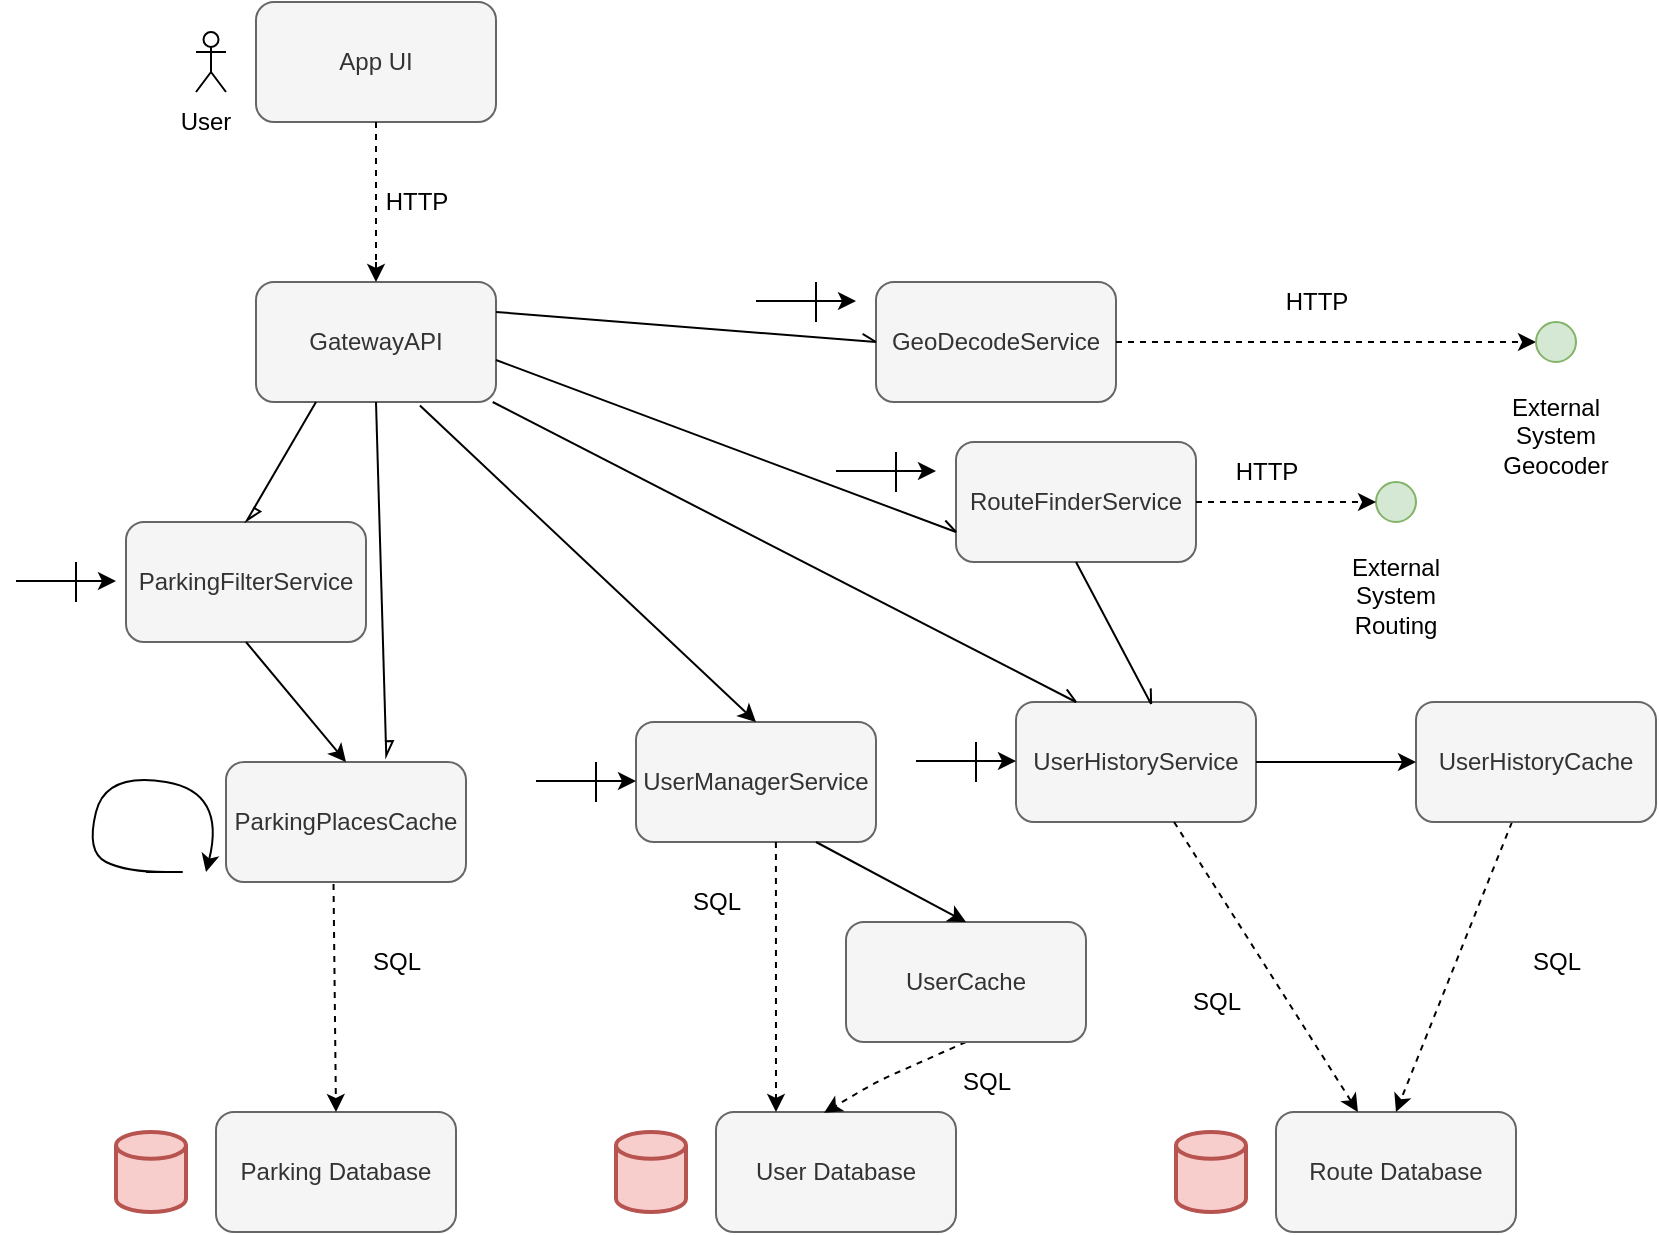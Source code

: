 <mxfile version="13.10.4" type="device"><diagram id="x91oLcfpXsFJwtEL_hC8" name="Page-1"><mxGraphModel dx="1038" dy="548" grid="1" gridSize="10" guides="1" tooltips="1" connect="1" arrows="1" fold="1" page="1" pageScale="1" pageWidth="850" pageHeight="1100" math="0" shadow="0"><root><mxCell id="0"/><mxCell id="1" parent="0"/><mxCell id="95CCBzfVwX5Ygp03P0Qw-1" value="" style="group" parent="1" vertex="1" connectable="0"><mxGeometry x="695" y="320" width="20" height="65" as="geometry"/></mxCell><mxCell id="95CCBzfVwX5Ygp03P0Qw-2" value="" style="ellipse;whiteSpace=wrap;html=1;aspect=fixed;fillColor=#d5e8d4;strokeColor=#82b366;" parent="95CCBzfVwX5Ygp03P0Qw-1" vertex="1"><mxGeometry width="20" height="20" as="geometry"/></mxCell><mxCell id="95CCBzfVwX5Ygp03P0Qw-3" value="External System Routing" style="text;html=1;strokeColor=none;fillColor=none;align=center;verticalAlign=middle;whiteSpace=wrap;rounded=0;" parent="95CCBzfVwX5Ygp03P0Qw-1" vertex="1"><mxGeometry x="2" y="48.75" width="16" height="16.25" as="geometry"/></mxCell><mxCell id="95CCBzfVwX5Ygp03P0Qw-5" value="" style="group" parent="1" vertex="1" connectable="0"><mxGeometry x="95" y="80" width="160" height="80" as="geometry"/></mxCell><mxCell id="95CCBzfVwX5Ygp03P0Qw-7" value="" style="group" parent="95CCBzfVwX5Ygp03P0Qw-5" vertex="1" connectable="0"><mxGeometry x="-5" width="165" height="80" as="geometry"/></mxCell><mxCell id="95CCBzfVwX5Ygp03P0Qw-9" value="User" style="text;html=1;strokeColor=none;fillColor=none;align=center;verticalAlign=middle;whiteSpace=wrap;rounded=0;" parent="95CCBzfVwX5Ygp03P0Qw-7" vertex="1"><mxGeometry y="40" width="40" height="40" as="geometry"/></mxCell><mxCell id="95CCBzfVwX5Ygp03P0Qw-60" value="" style="group" parent="95CCBzfVwX5Ygp03P0Qw-7" vertex="1" connectable="0"><mxGeometry x="15" width="150" height="60" as="geometry"/></mxCell><mxCell id="95CCBzfVwX5Ygp03P0Qw-8" value="App UI" style="rounded=1;whiteSpace=wrap;html=1;fillColor=#f5f5f5;strokeColor=#666666;fontColor=#333333;" parent="95CCBzfVwX5Ygp03P0Qw-60" vertex="1"><mxGeometry x="30" width="120" height="60" as="geometry"/></mxCell><mxCell id="95CCBzfVwX5Ygp03P0Qw-56" value="" style="shape=umlActor;verticalLabelPosition=bottom;verticalAlign=top;html=1;outlineConnect=0;" parent="95CCBzfVwX5Ygp03P0Qw-60" vertex="1"><mxGeometry y="15" width="15" height="30" as="geometry"/></mxCell><mxCell id="95CCBzfVwX5Ygp03P0Qw-10" value="ParkingPlacesCache" style="rounded=1;whiteSpace=wrap;html=1;fillColor=#f5f5f5;strokeColor=#666666;fontColor=#333333;" parent="1" vertex="1"><mxGeometry x="120" y="460" width="120" height="60" as="geometry"/></mxCell><mxCell id="95CCBzfVwX5Ygp03P0Qw-11" value="RouteFinderService" style="rounded=1;whiteSpace=wrap;html=1;fillColor=#f5f5f5;strokeColor=#666666;fontColor=#333333;" parent="1" vertex="1"><mxGeometry x="485" y="300" width="120" height="60" as="geometry"/></mxCell><mxCell id="95CCBzfVwX5Ygp03P0Qw-12" value="ParkingFilterService" style="rounded=1;whiteSpace=wrap;html=1;fillColor=#f5f5f5;strokeColor=#666666;fontColor=#333333;" parent="1" vertex="1"><mxGeometry x="70" y="340" width="120" height="60" as="geometry"/></mxCell><mxCell id="95CCBzfVwX5Ygp03P0Qw-13" value="UserManagerService" style="rounded=1;whiteSpace=wrap;html=1;fillColor=#f5f5f5;strokeColor=#666666;fontColor=#333333;" parent="1" vertex="1"><mxGeometry x="325" y="440" width="120" height="60" as="geometry"/></mxCell><mxCell id="95CCBzfVwX5Ygp03P0Qw-14" value="UserHistoryService" style="rounded=1;whiteSpace=wrap;html=1;fillColor=#f5f5f5;strokeColor=#666666;fontColor=#333333;" parent="1" vertex="1"><mxGeometry x="515" y="430" width="120" height="60" as="geometry"/></mxCell><mxCell id="95CCBzfVwX5Ygp03P0Qw-15" value="GeoDecodeService" style="rounded=1;whiteSpace=wrap;html=1;fillColor=#f5f5f5;strokeColor=#666666;fontColor=#333333;" parent="1" vertex="1"><mxGeometry x="445" y="220" width="120" height="60" as="geometry"/></mxCell><mxCell id="95CCBzfVwX5Ygp03P0Qw-16" value="GatewayAPI" style="rounded=1;whiteSpace=wrap;html=1;fillColor=#f5f5f5;strokeColor=#666666;fontColor=#333333;" parent="1" vertex="1"><mxGeometry x="135" y="220" width="120" height="60" as="geometry"/></mxCell><mxCell id="95CCBzfVwX5Ygp03P0Qw-22" value="" style="endArrow=classic;html=1;entryX=0.5;entryY=0;entryDx=0;entryDy=0;exitX=0.5;exitY=1;exitDx=0;exitDy=0;" parent="1" source="95CCBzfVwX5Ygp03P0Qw-12" target="95CCBzfVwX5Ygp03P0Qw-10" edge="1"><mxGeometry width="50" height="50" relative="1" as="geometry"><mxPoint x="115" y="410" as="sourcePoint"/><mxPoint x="475" y="410" as="targetPoint"/></mxGeometry></mxCell><mxCell id="95CCBzfVwX5Ygp03P0Qw-26" value="" style="group" parent="1" vertex="1" connectable="0"><mxGeometry x="65" y="635" width="170" height="60" as="geometry"/></mxCell><mxCell id="95CCBzfVwX5Ygp03P0Qw-27" value="" style="strokeWidth=2;html=1;shape=mxgraph.flowchart.database;whiteSpace=wrap;fillColor=#f8cecc;strokeColor=#b85450;" parent="95CCBzfVwX5Ygp03P0Qw-26" vertex="1"><mxGeometry y="10" width="35" height="40" as="geometry"/></mxCell><mxCell id="95CCBzfVwX5Ygp03P0Qw-28" value="Parking Database" style="rounded=1;whiteSpace=wrap;html=1;fillColor=#f5f5f5;strokeColor=#666666;fontColor=#333333;" parent="95CCBzfVwX5Ygp03P0Qw-26" vertex="1"><mxGeometry x="50" width="120" height="60" as="geometry"/></mxCell><mxCell id="95CCBzfVwX5Ygp03P0Qw-31" value="SQL" style="text;html=1;align=center;verticalAlign=middle;resizable=0;points=[];autosize=1;" parent="1" vertex="1"><mxGeometry x="480" y="610" width="40" height="20" as="geometry"/></mxCell><mxCell id="95CCBzfVwX5Ygp03P0Qw-35" value="" style="group" parent="1" vertex="1" connectable="0"><mxGeometry x="315" y="635" width="170" height="60" as="geometry"/></mxCell><mxCell id="95CCBzfVwX5Ygp03P0Qw-36" value="" style="strokeWidth=2;html=1;shape=mxgraph.flowchart.database;whiteSpace=wrap;fillColor=#f8cecc;strokeColor=#b85450;" parent="95CCBzfVwX5Ygp03P0Qw-35" vertex="1"><mxGeometry y="10" width="35" height="40" as="geometry"/></mxCell><mxCell id="95CCBzfVwX5Ygp03P0Qw-37" value="User Database" style="rounded=1;whiteSpace=wrap;html=1;fillColor=#f5f5f5;strokeColor=#666666;fontColor=#333333;" parent="95CCBzfVwX5Ygp03P0Qw-35" vertex="1"><mxGeometry x="50" width="120" height="60" as="geometry"/></mxCell><mxCell id="95CCBzfVwX5Ygp03P0Qw-38" value="" style="group" parent="1" vertex="1" connectable="0"><mxGeometry x="595" y="635" width="170" height="60" as="geometry"/></mxCell><mxCell id="95CCBzfVwX5Ygp03P0Qw-39" value="" style="strokeWidth=2;html=1;shape=mxgraph.flowchart.database;whiteSpace=wrap;fillColor=#f8cecc;strokeColor=#b85450;" parent="95CCBzfVwX5Ygp03P0Qw-38" vertex="1"><mxGeometry y="10" width="35" height="40" as="geometry"/></mxCell><mxCell id="95CCBzfVwX5Ygp03P0Qw-40" value="Route Database" style="rounded=1;whiteSpace=wrap;html=1;fillColor=#f5f5f5;strokeColor=#666666;fontColor=#333333;" parent="95CCBzfVwX5Ygp03P0Qw-38" vertex="1"><mxGeometry x="50" width="120" height="60" as="geometry"/></mxCell><mxCell id="95CCBzfVwX5Ygp03P0Qw-41" value="" style="endArrow=openAsync;html=1;entryX=0;entryY=0.75;entryDx=0;entryDy=0;endFill=0;" parent="1" target="95CCBzfVwX5Ygp03P0Qw-11" edge="1"><mxGeometry width="50" height="50" relative="1" as="geometry"><mxPoint x="255" y="259" as="sourcePoint"/><mxPoint x="475" y="410" as="targetPoint"/></mxGeometry></mxCell><mxCell id="95CCBzfVwX5Ygp03P0Qw-43" value="" style="endArrow=openAsync;html=1;entryX=0;entryY=0.5;entryDx=0;entryDy=0;exitX=1;exitY=0.25;exitDx=0;exitDy=0;endFill=0;" parent="1" source="95CCBzfVwX5Ygp03P0Qw-16" target="95CCBzfVwX5Ygp03P0Qw-15" edge="1"><mxGeometry width="50" height="50" relative="1" as="geometry"><mxPoint x="395" y="280" as="sourcePoint"/><mxPoint x="515" y="320" as="targetPoint"/><Array as="points"/></mxGeometry></mxCell><mxCell id="95CCBzfVwX5Ygp03P0Qw-45" value="" style="endArrow=openAsync;html=1;entryX=0.563;entryY=0.017;entryDx=0;entryDy=0;endFill=0;entryPerimeter=0;exitX=0.5;exitY=1;exitDx=0;exitDy=0;" parent="1" source="95CCBzfVwX5Ygp03P0Qw-11" target="95CCBzfVwX5Ygp03P0Qw-14" edge="1"><mxGeometry width="50" height="50" relative="1" as="geometry"><mxPoint x="540" y="352" as="sourcePoint"/><mxPoint x="705" y="480" as="targetPoint"/><Array as="points"/></mxGeometry></mxCell><mxCell id="95CCBzfVwX5Ygp03P0Qw-47" value="" style="endArrow=classic;html=1;entryX=0;entryY=0.5;entryDx=0;entryDy=0;exitX=1;exitY=0.5;exitDx=0;exitDy=0;dashed=1;" parent="1" source="95CCBzfVwX5Ygp03P0Qw-11" target="95CCBzfVwX5Ygp03P0Qw-2" edge="1"><mxGeometry width="50" height="50" relative="1" as="geometry"><mxPoint x="725" y="430" as="sourcePoint"/><mxPoint x="475" y="410" as="targetPoint"/></mxGeometry></mxCell><mxCell id="95CCBzfVwX5Ygp03P0Qw-50" value="" style="endArrow=classic;html=1;entryX=0.5;entryY=0;entryDx=0;entryDy=0;exitX=0.683;exitY=1.03;exitDx=0;exitDy=0;exitPerimeter=0;" parent="1" source="95CCBzfVwX5Ygp03P0Qw-16" target="95CCBzfVwX5Ygp03P0Qw-13" edge="1"><mxGeometry width="50" height="50" relative="1" as="geometry"><mxPoint x="275" y="390" as="sourcePoint"/><mxPoint x="425" y="430" as="targetPoint"/></mxGeometry></mxCell><mxCell id="95CCBzfVwX5Ygp03P0Qw-54" value="" style="group" parent="1" vertex="1" connectable="0"><mxGeometry x="195" y="210" height="10" as="geometry"/></mxCell><mxCell id="95CCBzfVwX5Ygp03P0Qw-52" value="" style="endArrow=none;dashed=1;html=1;exitX=0.5;exitY=1;exitDx=0;exitDy=0;" parent="95CCBzfVwX5Ygp03P0Qw-54" source="95CCBzfVwX5Ygp03P0Qw-8" edge="1"><mxGeometry width="50" height="50" relative="1" as="geometry"><mxPoint x="80" y="-90" as="sourcePoint"/><mxPoint as="targetPoint"/></mxGeometry></mxCell><mxCell id="95CCBzfVwX5Ygp03P0Qw-53" value="" style="endArrow=classic;html=1;" parent="95CCBzfVwX5Ygp03P0Qw-54" edge="1"><mxGeometry width="50" height="50" relative="1" as="geometry"><mxPoint as="sourcePoint"/><mxPoint y="10" as="targetPoint"/></mxGeometry></mxCell><mxCell id="95CCBzfVwX5Ygp03P0Qw-55" value="HTTP" style="text;html=1;align=center;verticalAlign=middle;resizable=0;points=[];autosize=1;" parent="1" vertex="1"><mxGeometry x="190" y="170" width="50" height="20" as="geometry"/></mxCell><mxCell id="95CCBzfVwX5Ygp03P0Qw-62" value="" style="endArrow=async;html=1;endFill=0;exitX=0.25;exitY=1;exitDx=0;exitDy=0;entryX=0.5;entryY=0;entryDx=0;entryDy=0;" parent="1" source="95CCBzfVwX5Ygp03P0Qw-16" target="95CCBzfVwX5Ygp03P0Qw-12" edge="1"><mxGeometry width="50" height="50" relative="1" as="geometry"><mxPoint x="190" y="490" as="sourcePoint"/><mxPoint x="240" y="440" as="targetPoint"/></mxGeometry></mxCell><mxCell id="95CCBzfVwX5Ygp03P0Qw-64" value="" style="endArrow=async;html=1;endFill=0;exitX=0.5;exitY=1;exitDx=0;exitDy=0;entryX=0.668;entryY=-0.037;entryDx=0;entryDy=0;entryPerimeter=0;" parent="1" source="95CCBzfVwX5Ygp03P0Qw-16" target="95CCBzfVwX5Ygp03P0Qw-10" edge="1"><mxGeometry width="50" height="50" relative="1" as="geometry"><mxPoint x="212.5" y="280" as="sourcePoint"/><mxPoint x="177.5" y="340" as="targetPoint"/></mxGeometry></mxCell><mxCell id="95CCBzfVwX5Ygp03P0Qw-65" value="" style="endArrow=classic;html=1;exitX=0.448;exitY=1.017;exitDx=0;exitDy=0;exitPerimeter=0;entryX=0.5;entryY=0;entryDx=0;entryDy=0;dashed=1;" parent="1" source="95CCBzfVwX5Ygp03P0Qw-10" target="95CCBzfVwX5Ygp03P0Qw-28" edge="1"><mxGeometry width="50" height="50" relative="1" as="geometry"><mxPoint x="455" y="480" as="sourcePoint"/><mxPoint x="505" y="430" as="targetPoint"/></mxGeometry></mxCell><mxCell id="95CCBzfVwX5Ygp03P0Qw-66" value="SQL" style="text;html=1;align=center;verticalAlign=middle;resizable=0;points=[];autosize=1;" parent="1" vertex="1"><mxGeometry x="185" y="550" width="40" height="20" as="geometry"/></mxCell><mxCell id="95CCBzfVwX5Ygp03P0Qw-67" value="" style="endArrow=classic;html=1;entryX=0;entryY=0.5;entryDx=0;entryDy=0;exitX=1;exitY=0.5;exitDx=0;exitDy=0;dashed=1;" parent="1" source="95CCBzfVwX5Ygp03P0Qw-15" target="95CCBzfVwX5Ygp03P0Qw-51" edge="1"><mxGeometry width="50" height="50" relative="1" as="geometry"><mxPoint x="675" y="262.5" as="sourcePoint"/><mxPoint x="760" y="277.5" as="targetPoint"/></mxGeometry></mxCell><mxCell id="95CCBzfVwX5Ygp03P0Qw-68" value="" style="group" parent="1" vertex="1" connectable="0"><mxGeometry x="775" y="240" width="20" height="65" as="geometry"/></mxCell><mxCell id="95CCBzfVwX5Ygp03P0Qw-4" value="External System Geocoder" style="text;html=1;strokeColor=none;fillColor=none;align=center;verticalAlign=middle;whiteSpace=wrap;rounded=0;" parent="95CCBzfVwX5Ygp03P0Qw-68" vertex="1"><mxGeometry x="2" y="49.706" width="16" height="15.294" as="geometry"/></mxCell><mxCell id="95CCBzfVwX5Ygp03P0Qw-51" value="" style="ellipse;whiteSpace=wrap;html=1;aspect=fixed;fillColor=#d5e8d4;strokeColor=#82b366;" parent="95CCBzfVwX5Ygp03P0Qw-68" vertex="1"><mxGeometry width="20" height="20" as="geometry"/></mxCell><mxCell id="95CCBzfVwX5Ygp03P0Qw-69" value="HTTP" style="text;html=1;align=center;verticalAlign=middle;resizable=0;points=[];autosize=1;" parent="1" vertex="1"><mxGeometry x="640" y="220" width="50" height="20" as="geometry"/></mxCell><mxCell id="95CCBzfVwX5Ygp03P0Qw-70" value="SQL" style="text;html=1;align=center;verticalAlign=middle;resizable=0;points=[];autosize=1;" parent="1" vertex="1"><mxGeometry x="765" y="550" width="40" height="20" as="geometry"/></mxCell><mxCell id="95CCBzfVwX5Ygp03P0Qw-71" value="" style="endArrow=classic;html=1;entryX=0.45;entryY=0.007;entryDx=0;entryDy=0;dashed=1;entryPerimeter=0;exitX=0.5;exitY=1;exitDx=0;exitDy=0;" parent="1" source="95CCBzfVwX5Ygp03P0Qw-84" target="95CCBzfVwX5Ygp03P0Qw-37" edge="1"><mxGeometry width="50" height="50" relative="1" as="geometry"><mxPoint x="375" y="540" as="sourcePoint"/><mxPoint x="376.24" y="653.98" as="targetPoint"/><Array as="points"><mxPoint x="445" y="620"/></Array></mxGeometry></mxCell><mxCell id="95CCBzfVwX5Ygp03P0Qw-73" value="" style="endArrow=classic;html=1;entryX=0.5;entryY=0;entryDx=0;entryDy=0;dashed=1;" parent="1" source="95CCBzfVwX5Ygp03P0Qw-98" target="95CCBzfVwX5Ygp03P0Qw-40" edge="1"><mxGeometry width="50" height="50" relative="1" as="geometry"><mxPoint x="501" y="510" as="sourcePoint"/><mxPoint x="625" y="625.42" as="targetPoint"/></mxGeometry></mxCell><mxCell id="95CCBzfVwX5Ygp03P0Qw-76" value="HTTP" style="text;html=1;align=center;verticalAlign=middle;resizable=0;points=[];autosize=1;" parent="1" vertex="1"><mxGeometry x="615" y="305" width="50" height="20" as="geometry"/></mxCell><mxCell id="95CCBzfVwX5Ygp03P0Qw-80" value="" style="group" parent="1" vertex="1" connectable="0"><mxGeometry x="15" y="360" width="50" height="20" as="geometry"/></mxCell><mxCell id="95CCBzfVwX5Ygp03P0Qw-78" value="" style="endArrow=classic;html=1;" parent="95CCBzfVwX5Ygp03P0Qw-80" edge="1"><mxGeometry width="50" height="50" relative="1" as="geometry"><mxPoint y="9.5" as="sourcePoint"/><mxPoint x="50" y="9.5" as="targetPoint"/></mxGeometry></mxCell><mxCell id="95CCBzfVwX5Ygp03P0Qw-79" value="" style="endArrow=none;html=1;" parent="95CCBzfVwX5Ygp03P0Qw-80" edge="1"><mxGeometry width="50" height="50" relative="1" as="geometry"><mxPoint x="30" y="20" as="sourcePoint"/><mxPoint x="30" as="targetPoint"/></mxGeometry></mxCell><mxCell id="95CCBzfVwX5Ygp03P0Qw-81" value="" style="group" parent="1" vertex="1" connectable="0"><mxGeometry x="275" y="460" width="50" height="20" as="geometry"/></mxCell><mxCell id="95CCBzfVwX5Ygp03P0Qw-82" value="" style="endArrow=classic;html=1;" parent="95CCBzfVwX5Ygp03P0Qw-81" edge="1"><mxGeometry width="50" height="50" relative="1" as="geometry"><mxPoint y="9.5" as="sourcePoint"/><mxPoint x="50" y="9.5" as="targetPoint"/></mxGeometry></mxCell><mxCell id="95CCBzfVwX5Ygp03P0Qw-83" value="" style="endArrow=none;html=1;" parent="95CCBzfVwX5Ygp03P0Qw-81" edge="1"><mxGeometry width="50" height="50" relative="1" as="geometry"><mxPoint x="30" y="20" as="sourcePoint"/><mxPoint x="30" as="targetPoint"/></mxGeometry></mxCell><mxCell id="95CCBzfVwX5Ygp03P0Qw-84" value="UserCache" style="rounded=1;whiteSpace=wrap;html=1;fillColor=#f5f5f5;strokeColor=#666666;fontColor=#333333;" parent="1" vertex="1"><mxGeometry x="430" y="540" width="120" height="60" as="geometry"/></mxCell><mxCell id="95CCBzfVwX5Ygp03P0Qw-85" value="" style="endArrow=classic;html=1;entryX=0.5;entryY=0;entryDx=0;entryDy=0;exitX=0.75;exitY=1;exitDx=0;exitDy=0;" parent="1" source="95CCBzfVwX5Ygp03P0Qw-13" target="95CCBzfVwX5Ygp03P0Qw-84" edge="1"><mxGeometry width="50" height="50" relative="1" as="geometry"><mxPoint x="375" y="450" as="sourcePoint"/><mxPoint x="425" y="400" as="targetPoint"/></mxGeometry></mxCell><mxCell id="95CCBzfVwX5Ygp03P0Qw-86" value="" style="group" parent="1" vertex="1" connectable="0"><mxGeometry x="385" y="220" width="50" height="20" as="geometry"/></mxCell><mxCell id="95CCBzfVwX5Ygp03P0Qw-87" value="" style="endArrow=classic;html=1;" parent="95CCBzfVwX5Ygp03P0Qw-86" edge="1"><mxGeometry width="50" height="50" relative="1" as="geometry"><mxPoint y="9.5" as="sourcePoint"/><mxPoint x="50" y="9.5" as="targetPoint"/></mxGeometry></mxCell><mxCell id="95CCBzfVwX5Ygp03P0Qw-88" value="" style="endArrow=none;html=1;" parent="95CCBzfVwX5Ygp03P0Qw-86" edge="1"><mxGeometry width="50" height="50" relative="1" as="geometry"><mxPoint x="30" y="20" as="sourcePoint"/><mxPoint x="30" as="targetPoint"/></mxGeometry></mxCell><mxCell id="95CCBzfVwX5Ygp03P0Qw-89" value="" style="group" parent="1" vertex="1" connectable="0"><mxGeometry x="425" y="305" width="50" height="20" as="geometry"/></mxCell><mxCell id="95CCBzfVwX5Ygp03P0Qw-90" value="" style="endArrow=classic;html=1;" parent="95CCBzfVwX5Ygp03P0Qw-89" edge="1"><mxGeometry width="50" height="50" relative="1" as="geometry"><mxPoint y="9.5" as="sourcePoint"/><mxPoint x="50" y="9.5" as="targetPoint"/></mxGeometry></mxCell><mxCell id="95CCBzfVwX5Ygp03P0Qw-91" value="" style="endArrow=none;html=1;" parent="95CCBzfVwX5Ygp03P0Qw-89" edge="1"><mxGeometry width="50" height="50" relative="1" as="geometry"><mxPoint x="30" y="20" as="sourcePoint"/><mxPoint x="30" as="targetPoint"/></mxGeometry></mxCell><mxCell id="95CCBzfVwX5Ygp03P0Qw-95" value="" style="group" parent="1" vertex="1" connectable="0"><mxGeometry x="465" y="450" width="50" height="20" as="geometry"/></mxCell><mxCell id="95CCBzfVwX5Ygp03P0Qw-96" value="" style="endArrow=classic;html=1;" parent="95CCBzfVwX5Ygp03P0Qw-95" edge="1"><mxGeometry width="50" height="50" relative="1" as="geometry"><mxPoint y="9.5" as="sourcePoint"/><mxPoint x="50" y="9.5" as="targetPoint"/></mxGeometry></mxCell><mxCell id="95CCBzfVwX5Ygp03P0Qw-97" value="" style="endArrow=none;html=1;" parent="95CCBzfVwX5Ygp03P0Qw-95" edge="1"><mxGeometry width="50" height="50" relative="1" as="geometry"><mxPoint x="30" y="20" as="sourcePoint"/><mxPoint x="30" as="targetPoint"/></mxGeometry></mxCell><mxCell id="95CCBzfVwX5Ygp03P0Qw-98" value="UserHistoryCache" style="rounded=1;whiteSpace=wrap;html=1;fillColor=#f5f5f5;strokeColor=#666666;fontColor=#333333;" parent="1" vertex="1"><mxGeometry x="715" y="430" width="120" height="60" as="geometry"/></mxCell><mxCell id="95CCBzfVwX5Ygp03P0Qw-99" value="" style="endArrow=classic;html=1;dashed=1;" parent="1" source="95CCBzfVwX5Ygp03P0Qw-14" target="95CCBzfVwX5Ygp03P0Qw-40" edge="1"><mxGeometry width="50" height="50" relative="1" as="geometry"><mxPoint x="645" y="585" as="sourcePoint"/><mxPoint x="695" y="535" as="targetPoint"/></mxGeometry></mxCell><mxCell id="95CCBzfVwX5Ygp03P0Qw-100" value="SQL" style="text;html=1;align=center;verticalAlign=middle;resizable=0;points=[];autosize=1;" parent="1" vertex="1"><mxGeometry x="595" y="570" width="40" height="20" as="geometry"/></mxCell><mxCell id="95CCBzfVwX5Ygp03P0Qw-101" value="" style="endArrow=openAsync;html=1;endFill=0;entryX=0.25;entryY=0;entryDx=0;entryDy=0;" parent="1" source="95CCBzfVwX5Ygp03P0Qw-16" target="95CCBzfVwX5Ygp03P0Qw-14" edge="1"><mxGeometry width="50" height="50" relative="1" as="geometry"><mxPoint x="295" y="440" as="sourcePoint"/><mxPoint x="345" y="390" as="targetPoint"/><Array as="points"/></mxGeometry></mxCell><mxCell id="95CCBzfVwX5Ygp03P0Qw-103" value="" style="endArrow=classic;html=1;exitX=0.583;exitY=1;exitDx=0;exitDy=0;entryX=0.25;entryY=0;entryDx=0;entryDy=0;dashed=1;exitPerimeter=0;" parent="1" source="95CCBzfVwX5Ygp03P0Qw-13" target="95CCBzfVwX5Ygp03P0Qw-37" edge="1"><mxGeometry width="50" height="50" relative="1" as="geometry"><mxPoint x="183.76" y="531.02" as="sourcePoint"/><mxPoint x="185" y="645" as="targetPoint"/></mxGeometry></mxCell><mxCell id="95CCBzfVwX5Ygp03P0Qw-104" value="SQL" style="text;html=1;align=center;verticalAlign=middle;resizable=0;points=[];autosize=1;" parent="1" vertex="1"><mxGeometry x="345" y="520" width="40" height="20" as="geometry"/></mxCell><mxCell id="95CCBzfVwX5Ygp03P0Qw-105" value="" style="endArrow=classic;html=1;entryX=0;entryY=0.5;entryDx=0;entryDy=0;exitX=1;exitY=0.5;exitDx=0;exitDy=0;" parent="1" source="95CCBzfVwX5Ygp03P0Qw-14" target="95CCBzfVwX5Ygp03P0Qw-98" edge="1"><mxGeometry width="50" height="50" relative="1" as="geometry"><mxPoint x="545" y="470" as="sourcePoint"/><mxPoint x="595" y="420" as="targetPoint"/></mxGeometry></mxCell><mxCell id="LEHlxzulbmccwunwQa5W-1" value="" style="curved=1;endArrow=classic;html=1;" edge="1" parent="1"><mxGeometry width="50" height="50" relative="1" as="geometry"><mxPoint x="80" y="515" as="sourcePoint"/><mxPoint x="110" y="515" as="targetPoint"/><Array as="points"><mxPoint x="110" y="515"/><mxPoint x="70" y="515"/><mxPoint x="50" y="505"/><mxPoint x="60" y="465"/><mxPoint x="120" y="475"/></Array></mxGeometry></mxCell></root></mxGraphModel></diagram></mxfile>